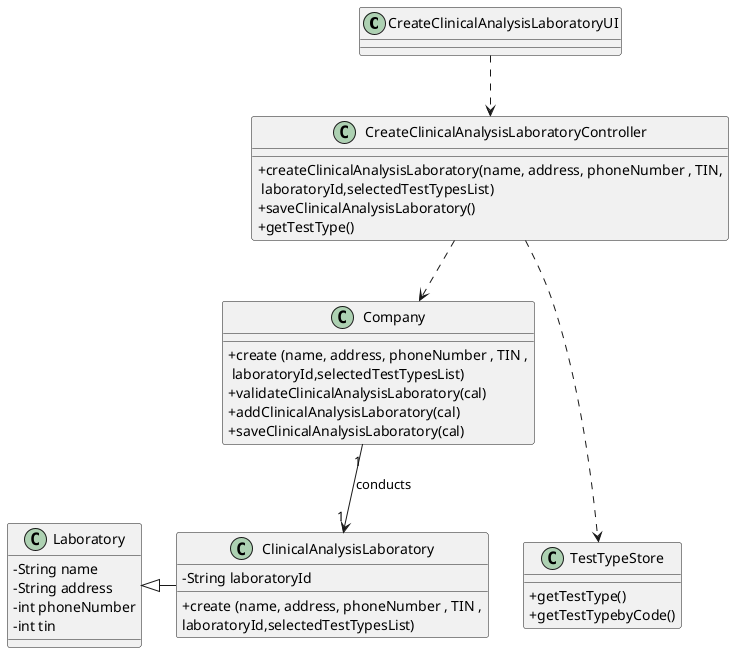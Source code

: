 @startuml
skinparam classAttributeIconSize 0

class CreateClinicalAnalysisLaboratoryUI{
}

class CreateClinicalAnalysisLaboratoryController{
  +createClinicalAnalysisLaboratory(name, address, phoneNumber , TIN,\n laboratoryId,selectedTestTypesList)
  +saveClinicalAnalysisLaboratory()
  +getTestType()
}

class Company{
+create (name, address, phoneNumber , TIN ,\n laboratoryId,selectedTestTypesList)
  +validateClinicalAnalysisLaboratory(cal)
  +addClinicalAnalysisLaboratory(cal)
  +saveClinicalAnalysisLaboratory(cal)
}


class ClinicalAnalysisLaboratory {
  -String laboratoryId
  +create (name, address, phoneNumber , TIN ,\nlaboratoryId,selectedTestTypesList)


}

class Laboratory {
  -String name
  -String address
  -int phoneNumber
  -int tin

}

class TestTypeStore{
+getTestType()
+getTestTypebyCode()
}






CreateClinicalAnalysisLaboratoryUI ..> CreateClinicalAnalysisLaboratoryController
CreateClinicalAnalysisLaboratoryController ..> Company
CreateClinicalAnalysisLaboratoryController ...> TestTypeStore
Company "1" --> "1" ClinicalAnalysisLaboratory : conducts
Laboratory  <|- ClinicalAnalysisLaboratory


@enduml